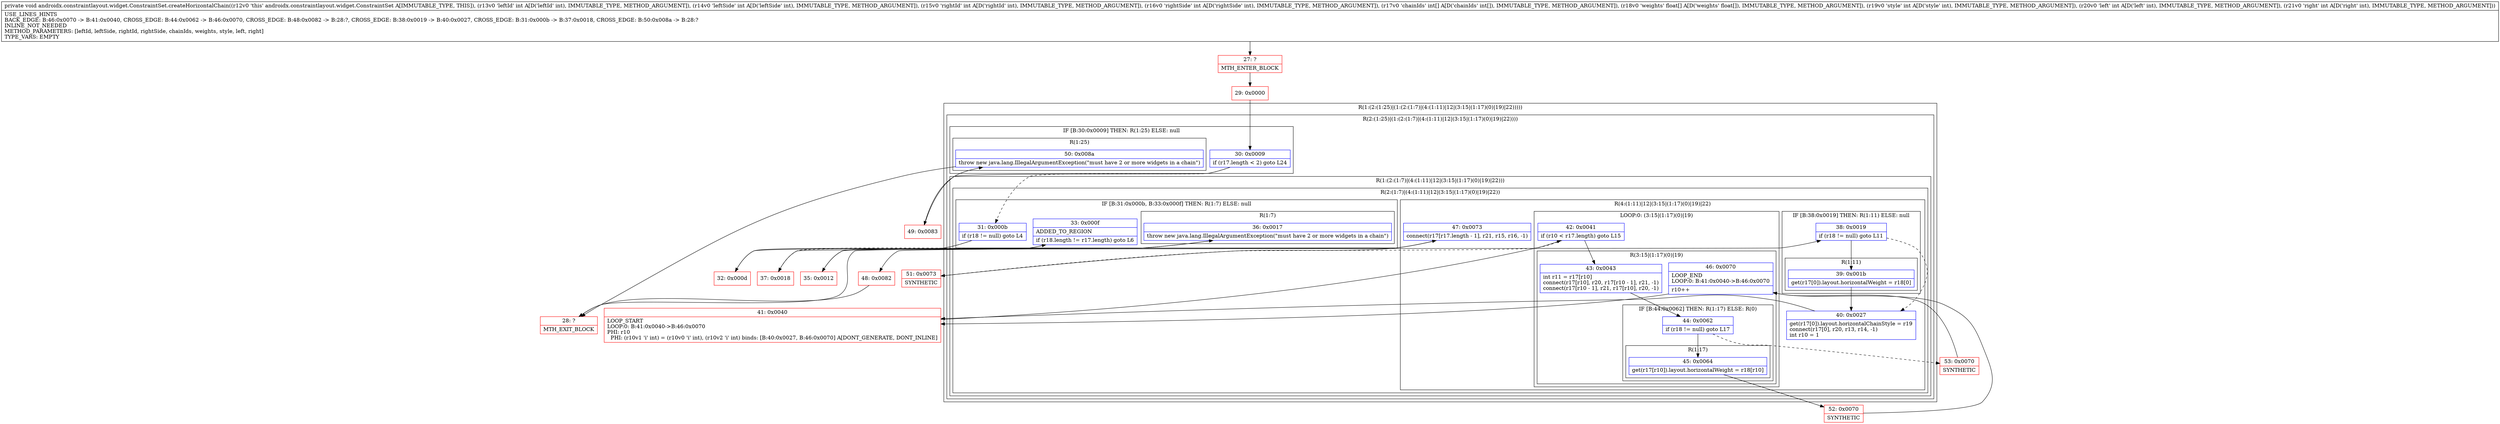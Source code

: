 digraph "CFG forandroidx.constraintlayout.widget.ConstraintSet.createHorizontalChain(IIII[I[FIII)V" {
subgraph cluster_Region_1895845551 {
label = "R(1:(2:(1:25)|(1:(2:(1:7)|(4:(1:11)|12|(3:15|(1:17)(0)|19)|22)))))";
node [shape=record,color=blue];
subgraph cluster_Region_1436801890 {
label = "R(2:(1:25)|(1:(2:(1:7)|(4:(1:11)|12|(3:15|(1:17)(0)|19)|22))))";
node [shape=record,color=blue];
subgraph cluster_IfRegion_1301052416 {
label = "IF [B:30:0x0009] THEN: R(1:25) ELSE: null";
node [shape=record,color=blue];
Node_30 [shape=record,label="{30\:\ 0x0009|if (r17.length \< 2) goto L24\l}"];
subgraph cluster_Region_1121081502 {
label = "R(1:25)";
node [shape=record,color=blue];
Node_50 [shape=record,label="{50\:\ 0x008a|throw new java.lang.IllegalArgumentException(\"must have 2 or more widgets in a chain\")\l}"];
}
}
subgraph cluster_Region_827589469 {
label = "R(1:(2:(1:7)|(4:(1:11)|12|(3:15|(1:17)(0)|19)|22)))";
node [shape=record,color=blue];
subgraph cluster_Region_2053617374 {
label = "R(2:(1:7)|(4:(1:11)|12|(3:15|(1:17)(0)|19)|22))";
node [shape=record,color=blue];
subgraph cluster_IfRegion_1411754478 {
label = "IF [B:31:0x000b, B:33:0x000f] THEN: R(1:7) ELSE: null";
node [shape=record,color=blue];
Node_31 [shape=record,label="{31\:\ 0x000b|if (r18 != null) goto L4\l}"];
Node_33 [shape=record,label="{33\:\ 0x000f|ADDED_TO_REGION\l|if (r18.length != r17.length) goto L6\l}"];
subgraph cluster_Region_73604444 {
label = "R(1:7)";
node [shape=record,color=blue];
Node_36 [shape=record,label="{36\:\ 0x0017|throw new java.lang.IllegalArgumentException(\"must have 2 or more widgets in a chain\")\l}"];
}
}
subgraph cluster_Region_1205540681 {
label = "R(4:(1:11)|12|(3:15|(1:17)(0)|19)|22)";
node [shape=record,color=blue];
subgraph cluster_IfRegion_364689510 {
label = "IF [B:38:0x0019] THEN: R(1:11) ELSE: null";
node [shape=record,color=blue];
Node_38 [shape=record,label="{38\:\ 0x0019|if (r18 != null) goto L11\l}"];
subgraph cluster_Region_1378499913 {
label = "R(1:11)";
node [shape=record,color=blue];
Node_39 [shape=record,label="{39\:\ 0x001b|get(r17[0]).layout.horizontalWeight = r18[0]\l}"];
}
}
Node_40 [shape=record,label="{40\:\ 0x0027|get(r17[0]).layout.horizontalChainStyle = r19\lconnect(r17[0], r20, r13, r14, \-1)\lint r10 = 1\l}"];
subgraph cluster_LoopRegion_634048560 {
label = "LOOP:0: (3:15|(1:17)(0)|19)";
node [shape=record,color=blue];
Node_42 [shape=record,label="{42\:\ 0x0041|if (r10 \< r17.length) goto L15\l}"];
subgraph cluster_Region_423406153 {
label = "R(3:15|(1:17)(0)|19)";
node [shape=record,color=blue];
Node_43 [shape=record,label="{43\:\ 0x0043|int r11 = r17[r10]\lconnect(r17[r10], r20, r17[r10 \- 1], r21, \-1)\lconnect(r17[r10 \- 1], r21, r17[r10], r20, \-1)\l}"];
subgraph cluster_IfRegion_725193787 {
label = "IF [B:44:0x0062] THEN: R(1:17) ELSE: R(0)";
node [shape=record,color=blue];
Node_44 [shape=record,label="{44\:\ 0x0062|if (r18 != null) goto L17\l}"];
subgraph cluster_Region_1610086123 {
label = "R(1:17)";
node [shape=record,color=blue];
Node_45 [shape=record,label="{45\:\ 0x0064|get(r17[r10]).layout.horizontalWeight = r18[r10]\l}"];
}
subgraph cluster_Region_934082045 {
label = "R(0)";
node [shape=record,color=blue];
}
}
Node_46 [shape=record,label="{46\:\ 0x0070|LOOP_END\lLOOP:0: B:41:0x0040\-\>B:46:0x0070\l|r10++\l}"];
}
}
Node_47 [shape=record,label="{47\:\ 0x0073|connect(r17[r17.length \- 1], r21, r15, r16, \-1)\l}"];
}
}
}
}
}
Node_27 [shape=record,color=red,label="{27\:\ ?|MTH_ENTER_BLOCK\l}"];
Node_29 [shape=record,color=red,label="{29\:\ 0x0000}"];
Node_32 [shape=record,color=red,label="{32\:\ 0x000d}"];
Node_35 [shape=record,color=red,label="{35\:\ 0x0012}"];
Node_28 [shape=record,color=red,label="{28\:\ ?|MTH_EXIT_BLOCK\l}"];
Node_37 [shape=record,color=red,label="{37\:\ 0x0018}"];
Node_41 [shape=record,color=red,label="{41\:\ 0x0040|LOOP_START\lLOOP:0: B:41:0x0040\-\>B:46:0x0070\lPHI: r10 \l  PHI: (r10v1 'i' int) = (r10v0 'i' int), (r10v2 'i' int) binds: [B:40:0x0027, B:46:0x0070] A[DONT_GENERATE, DONT_INLINE]\l}"];
Node_52 [shape=record,color=red,label="{52\:\ 0x0070|SYNTHETIC\l}"];
Node_53 [shape=record,color=red,label="{53\:\ 0x0070|SYNTHETIC\l}"];
Node_51 [shape=record,color=red,label="{51\:\ 0x0073|SYNTHETIC\l}"];
Node_48 [shape=record,color=red,label="{48\:\ 0x0082}"];
Node_49 [shape=record,color=red,label="{49\:\ 0x0083}"];
MethodNode[shape=record,label="{private void androidx.constraintlayout.widget.ConstraintSet.createHorizontalChain((r12v0 'this' androidx.constraintlayout.widget.ConstraintSet A[IMMUTABLE_TYPE, THIS]), (r13v0 'leftId' int A[D('leftId' int), IMMUTABLE_TYPE, METHOD_ARGUMENT]), (r14v0 'leftSide' int A[D('leftSide' int), IMMUTABLE_TYPE, METHOD_ARGUMENT]), (r15v0 'rightId' int A[D('rightId' int), IMMUTABLE_TYPE, METHOD_ARGUMENT]), (r16v0 'rightSide' int A[D('rightSide' int), IMMUTABLE_TYPE, METHOD_ARGUMENT]), (r17v0 'chainIds' int[] A[D('chainIds' int[]), IMMUTABLE_TYPE, METHOD_ARGUMENT]), (r18v0 'weights' float[] A[D('weights' float[]), IMMUTABLE_TYPE, METHOD_ARGUMENT]), (r19v0 'style' int A[D('style' int), IMMUTABLE_TYPE, METHOD_ARGUMENT]), (r20v0 'left' int A[D('left' int), IMMUTABLE_TYPE, METHOD_ARGUMENT]), (r21v0 'right' int A[D('right' int), IMMUTABLE_TYPE, METHOD_ARGUMENT]))  | USE_LINES_HINTS\lBACK_EDGE: B:46:0x0070 \-\> B:41:0x0040, CROSS_EDGE: B:44:0x0062 \-\> B:46:0x0070, CROSS_EDGE: B:48:0x0082 \-\> B:28:?, CROSS_EDGE: B:38:0x0019 \-\> B:40:0x0027, CROSS_EDGE: B:31:0x000b \-\> B:37:0x0018, CROSS_EDGE: B:50:0x008a \-\> B:28:?\lINLINE_NOT_NEEDED\lMETHOD_PARAMETERS: [leftId, leftSide, rightId, rightSide, chainIds, weights, style, left, right]\lTYPE_VARS: EMPTY\l}"];
MethodNode -> Node_27;Node_30 -> Node_31[style=dashed];
Node_30 -> Node_49;
Node_50 -> Node_28;
Node_31 -> Node_32;
Node_31 -> Node_37[style=dashed];
Node_33 -> Node_35;
Node_33 -> Node_37[style=dashed];
Node_36 -> Node_28;
Node_38 -> Node_39;
Node_38 -> Node_40[style=dashed];
Node_39 -> Node_40;
Node_40 -> Node_41;
Node_42 -> Node_43;
Node_42 -> Node_51[style=dashed];
Node_43 -> Node_44;
Node_44 -> Node_45;
Node_44 -> Node_53[style=dashed];
Node_45 -> Node_52;
Node_46 -> Node_41;
Node_47 -> Node_48;
Node_27 -> Node_29;
Node_29 -> Node_30;
Node_32 -> Node_33;
Node_35 -> Node_36;
Node_37 -> Node_38;
Node_41 -> Node_42;
Node_52 -> Node_46;
Node_53 -> Node_46;
Node_51 -> Node_47;
Node_48 -> Node_28;
Node_49 -> Node_50;
}

